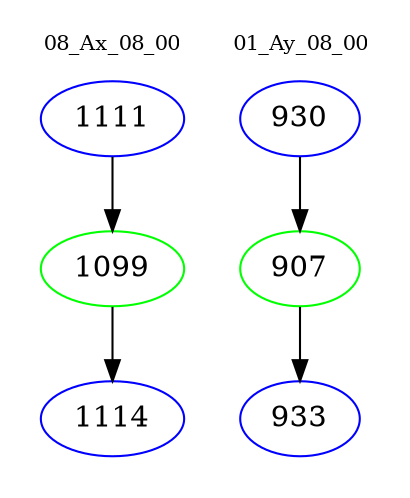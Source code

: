 digraph{
subgraph cluster_0 {
color = white
label = "08_Ax_08_00";
fontsize=10;
T0_1111 [label="1111", color="blue"]
T0_1111 -> T0_1099 [color="black"]
T0_1099 [label="1099", color="green"]
T0_1099 -> T0_1114 [color="black"]
T0_1114 [label="1114", color="blue"]
}
subgraph cluster_1 {
color = white
label = "01_Ay_08_00";
fontsize=10;
T1_930 [label="930", color="blue"]
T1_930 -> T1_907 [color="black"]
T1_907 [label="907", color="green"]
T1_907 -> T1_933 [color="black"]
T1_933 [label="933", color="blue"]
}
}
